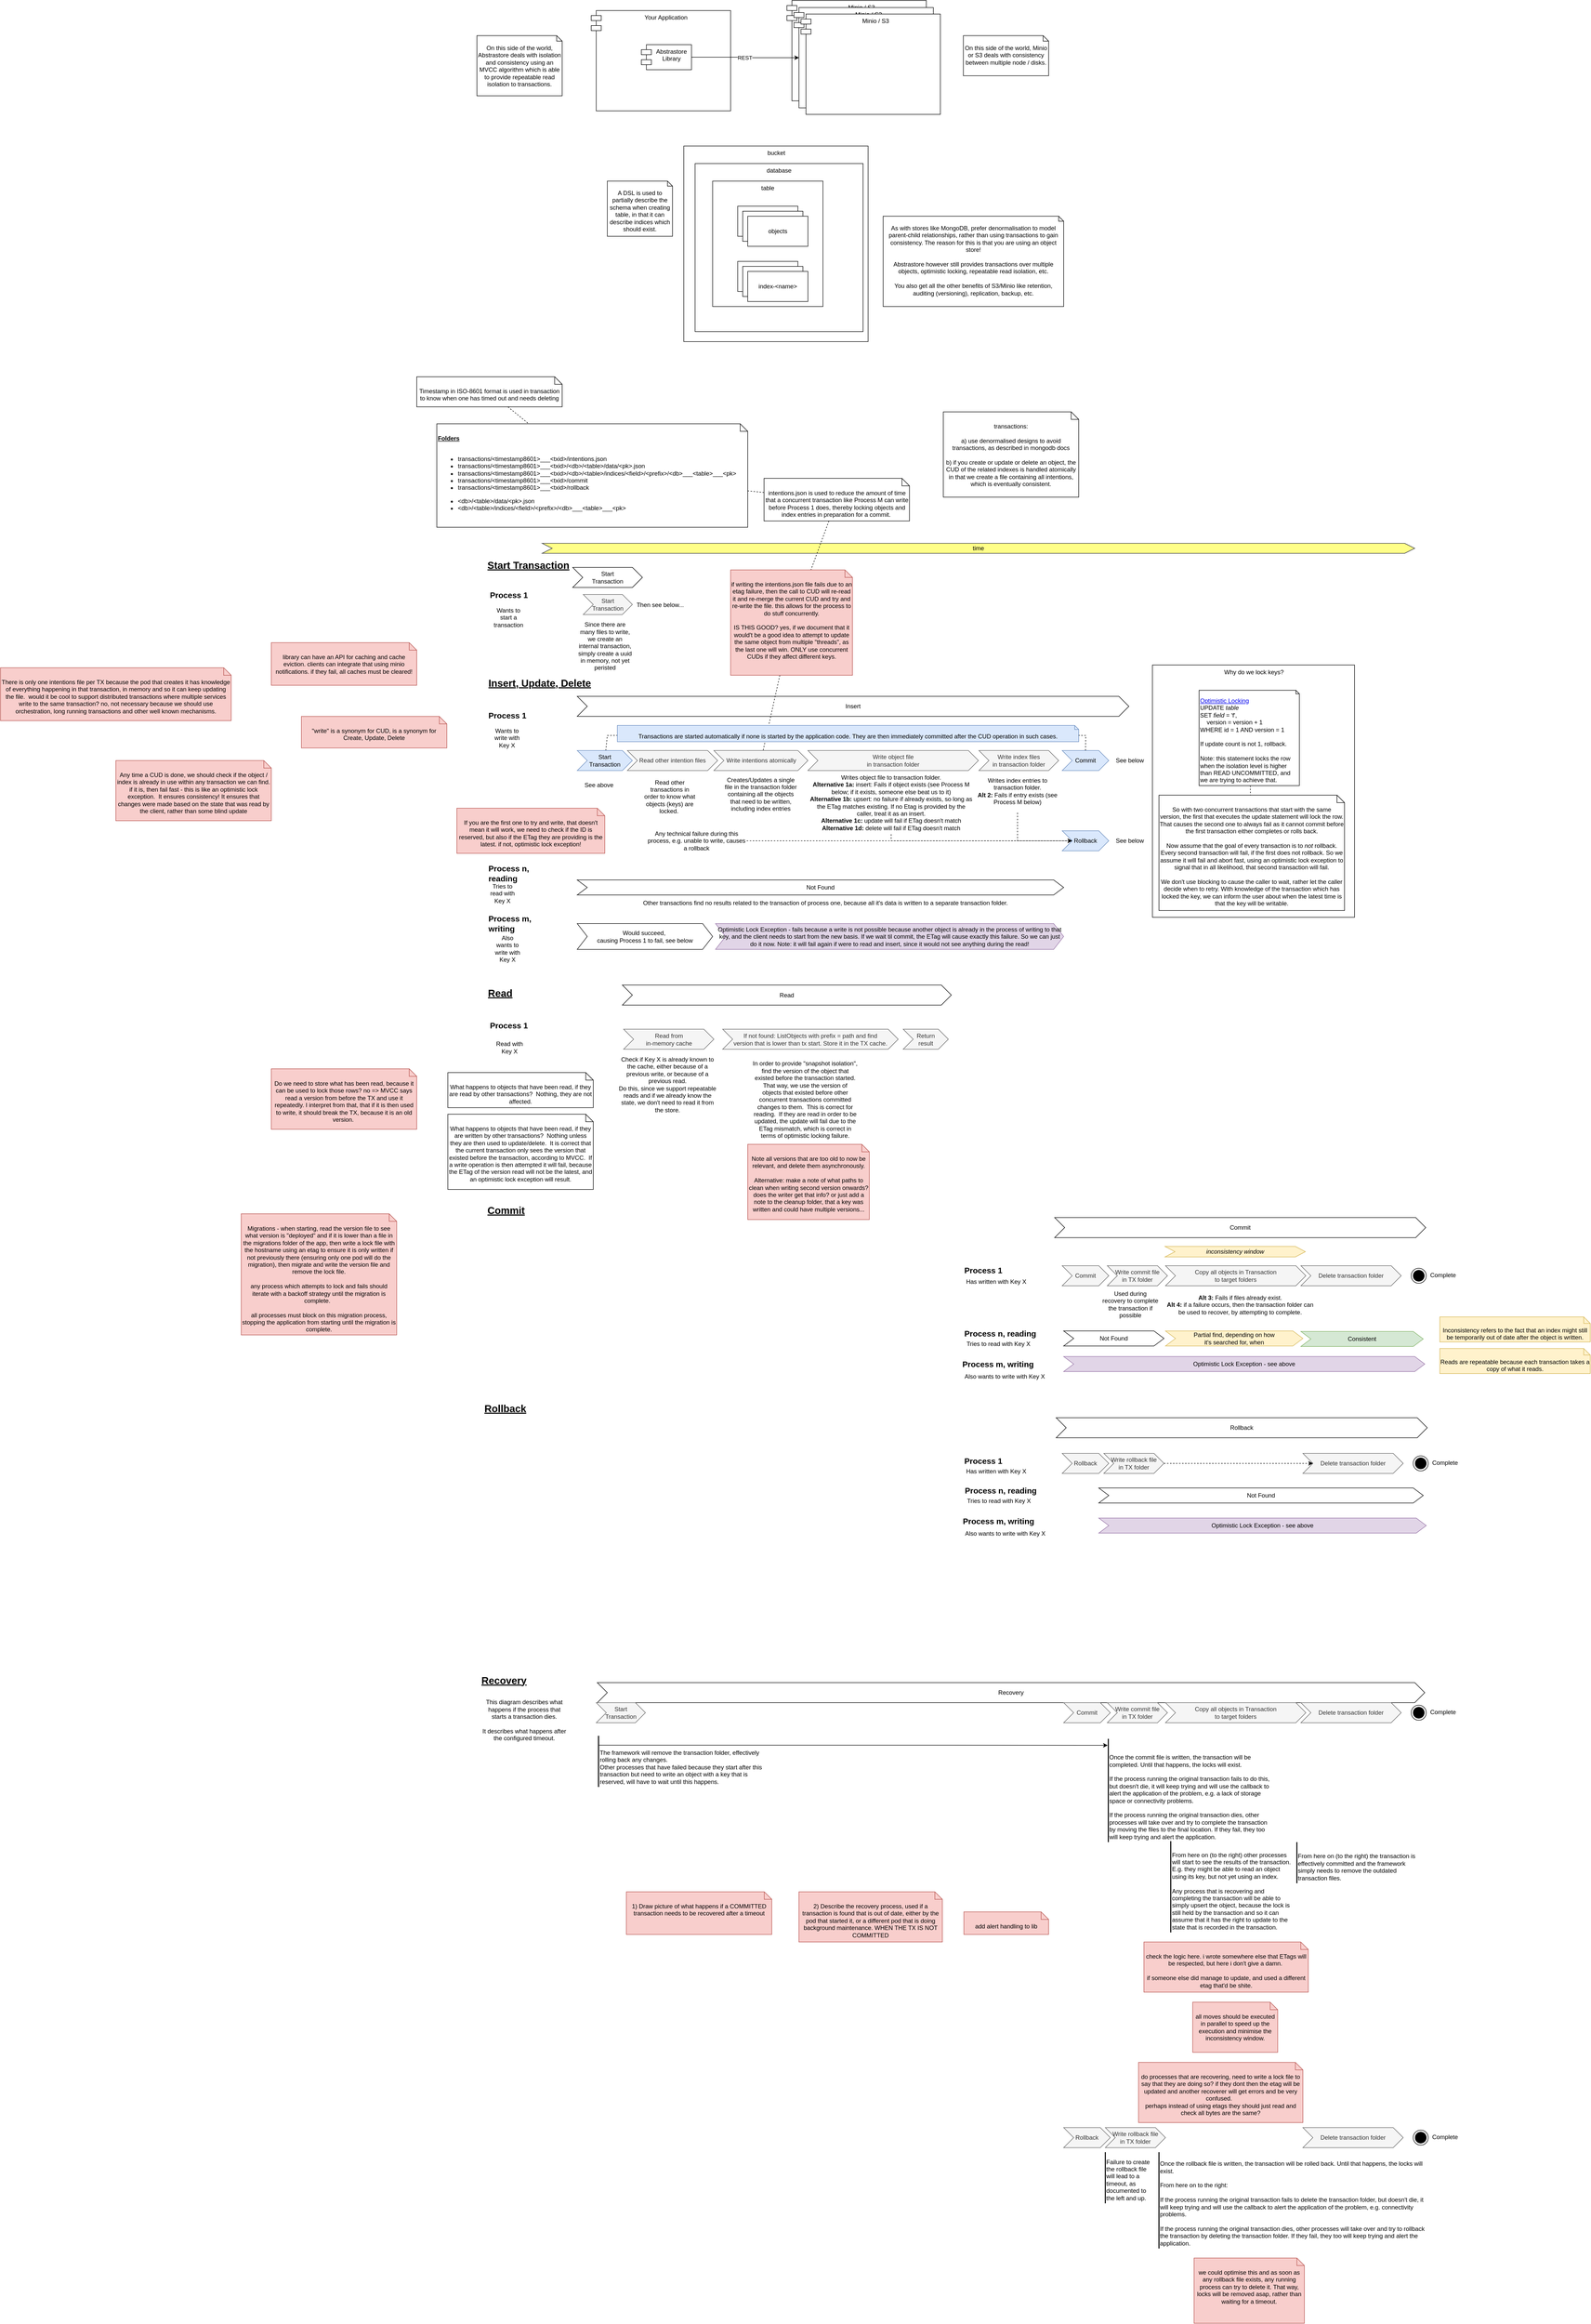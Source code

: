 <mxfile version="26.0.7">
  <diagram name="Page-1" id="Zd5h04fM4v0t592Zn4om">
    <mxGraphModel dx="6380" dy="2913" grid="1" gridSize="10" guides="1" tooltips="1" connect="1" arrows="1" fold="1" page="0" pageScale="1" pageWidth="827" pageHeight="1169" math="0" shadow="0">
      <root>
        <mxCell id="0" />
        <mxCell id="1" parent="0" />
        <mxCell id="8gTCPd0678HFJd0iT-Pa-184" value="Why do we lock keys?" style="verticalLabelPosition=middle;verticalAlign=top;html=1;shape=mxgraph.basic.rect;fillColor2=none;strokeWidth=1;size=20;indent=5;labelPosition=center;align=center;" vertex="1" parent="1">
          <mxGeometry x="937" y="954.5" width="403" height="503" as="geometry" />
        </mxCell>
        <mxCell id="8gTCPd0678HFJd0iT-Pa-1" value="bucket" style="rounded=0;whiteSpace=wrap;html=1;verticalAlign=top;" vertex="1" parent="1">
          <mxGeometry x="2.5" y="-80" width="367.5" height="390" as="geometry" />
        </mxCell>
        <mxCell id="_BPiIGnPzIFbj7_7w4_a-9" value="database" style="rounded=0;whiteSpace=wrap;html=1;verticalAlign=top;" parent="1" vertex="1">
          <mxGeometry x="25" y="-45" width="335" height="335" as="geometry" />
        </mxCell>
        <mxCell id="_BPiIGnPzIFbj7_7w4_a-3" value="table" style="rounded=0;whiteSpace=wrap;html=1;verticalAlign=top;" parent="1" vertex="1">
          <mxGeometry x="60" y="-10" width="220" height="250" as="geometry" />
        </mxCell>
        <mxCell id="_BPiIGnPzIFbj7_7w4_a-1" value="objects" style="rounded=0;whiteSpace=wrap;html=1;" parent="1" vertex="1">
          <mxGeometry x="110" y="40" width="120" height="60" as="geometry" />
        </mxCell>
        <mxCell id="_BPiIGnPzIFbj7_7w4_a-2" value="index-&amp;lt;name&amp;gt;" style="rounded=0;whiteSpace=wrap;html=1;" parent="1" vertex="1">
          <mxGeometry x="110" y="150" width="120" height="60" as="geometry" />
        </mxCell>
        <mxCell id="_BPiIGnPzIFbj7_7w4_a-6" value="index-&amp;lt;name&amp;gt;" style="rounded=0;whiteSpace=wrap;html=1;" parent="1" vertex="1">
          <mxGeometry x="120" y="160" width="120" height="60" as="geometry" />
        </mxCell>
        <mxCell id="_BPiIGnPzIFbj7_7w4_a-7" value="index-&amp;lt;name&amp;gt;" style="rounded=0;whiteSpace=wrap;html=1;" parent="1" vertex="1">
          <mxGeometry x="130" y="170" width="120" height="60" as="geometry" />
        </mxCell>
        <mxCell id="_BPiIGnPzIFbj7_7w4_a-8" value="A DSL is used to partially describe the schema when creating table, in that it can describe indices which should exist." style="shape=note2;boundedLbl=1;whiteSpace=wrap;html=1;size=10;verticalAlign=top;align=center;" parent="1" vertex="1">
          <mxGeometry x="-150" y="-10" width="130" height="110" as="geometry" />
        </mxCell>
        <mxCell id="_BPiIGnPzIFbj7_7w4_a-11" value="library can have an API for caching and cache eviction. clients can integrate that using minio notifications. if they fail, all caches must be cleared!" style="shape=note2;boundedLbl=1;whiteSpace=wrap;html=1;size=15;verticalAlign=top;align=center;fillColor=#f8cecc;strokeColor=#b85450;" parent="1" vertex="1">
          <mxGeometry x="-820" y="910" width="290" height="85" as="geometry" />
        </mxCell>
        <mxCell id="_BPiIGnPzIFbj7_7w4_a-14" value="transactions:&lt;div&gt;&lt;br&gt;&lt;/div&gt;&lt;div&gt;a) use denormalised designs to avoid transactions, as described in mongodb docs&lt;/div&gt;&lt;div&gt;&lt;br&gt;&lt;/div&gt;&lt;div&gt;b) if you create or update or delete an object, the CUD of the related indexes is handled atomically in that we create a file containing all intentions, which is eventually consistent.&lt;/div&gt;" style="shape=note2;boundedLbl=1;whiteSpace=wrap;html=1;size=15;verticalAlign=top;align=center;" parent="1" vertex="1">
          <mxGeometry x="520" y="450" width="270" height="170" as="geometry" />
        </mxCell>
        <mxCell id="8gTCPd0678HFJd0iT-Pa-2" value="objects" style="rounded=0;whiteSpace=wrap;html=1;" vertex="1" parent="1">
          <mxGeometry x="120" y="50" width="120" height="60" as="geometry" />
        </mxCell>
        <mxCell id="8gTCPd0678HFJd0iT-Pa-3" value="objects" style="rounded=0;whiteSpace=wrap;html=1;" vertex="1" parent="1">
          <mxGeometry x="130" y="60" width="120" height="60" as="geometry" />
        </mxCell>
        <mxCell id="8gTCPd0678HFJd0iT-Pa-6" value="time" style="shape=step;perimeter=stepPerimeter;whiteSpace=wrap;html=1;fixedSize=1;fillColor=#ffff88;strokeColor=#36393d;" vertex="1" parent="1">
          <mxGeometry x="-280" y="712" width="1740" height="20" as="geometry" />
        </mxCell>
        <mxCell id="8gTCPd0678HFJd0iT-Pa-78" style="rounded=0;orthogonalLoop=1;jettySize=auto;html=1;dashed=1;endArrow=none;startFill=0;" edge="1" parent="1" source="8gTCPd0678HFJd0iT-Pa-7" target="8gTCPd0678HFJd0iT-Pa-77">
          <mxGeometry relative="1" as="geometry">
            <Array as="points">
              <mxPoint x="-150" y="1095" />
            </Array>
          </mxGeometry>
        </mxCell>
        <mxCell id="8gTCPd0678HFJd0iT-Pa-7" value="Start&lt;div&gt;Transaction&lt;/div&gt;" style="shape=step;perimeter=stepPerimeter;whiteSpace=wrap;html=1;fixedSize=1;fillColor=#dae8fc;strokeColor=#6c8ebf;" vertex="1" parent="1">
          <mxGeometry x="-210" y="1125" width="110" height="40" as="geometry" />
        </mxCell>
        <mxCell id="8gTCPd0678HFJd0iT-Pa-8" value="Process 1" style="text;html=1;align=left;verticalAlign=middle;whiteSpace=wrap;rounded=0;fontStyle=1;fontSize=16;" vertex="1" parent="1">
          <mxGeometry x="-389" y="1040" width="110" height="30" as="geometry" />
        </mxCell>
        <mxCell id="8gTCPd0678HFJd0iT-Pa-9" value="Process n, reading" style="text;html=1;align=left;verticalAlign=middle;whiteSpace=wrap;rounded=0;fontStyle=1;fontSize=16;" vertex="1" parent="1">
          <mxGeometry x="-389" y="1355" width="110" height="30" as="geometry" />
        </mxCell>
        <mxCell id="8gTCPd0678HFJd0iT-Pa-10" value="Insert, Update, Delete" style="text;html=1;align=left;verticalAlign=middle;whiteSpace=wrap;rounded=0;fontStyle=5;fontSize=20;" vertex="1" parent="1">
          <mxGeometry x="-389" y="975" width="219" height="30" as="geometry" />
        </mxCell>
        <mxCell id="8gTCPd0678HFJd0iT-Pa-12" value="Process m, writing" style="text;html=1;align=left;verticalAlign=middle;whiteSpace=wrap;rounded=0;fontStyle=1;fontSize=16;" vertex="1" parent="1">
          <mxGeometry x="-389" y="1455" width="110" height="30" as="geometry" />
        </mxCell>
        <mxCell id="8gTCPd0678HFJd0iT-Pa-13" value="Tries to read with Key X" style="text;html=1;align=center;verticalAlign=middle;whiteSpace=wrap;rounded=0;" vertex="1" parent="1">
          <mxGeometry x="-389" y="1395" width="60" height="30" as="geometry" />
        </mxCell>
        <mxCell id="8gTCPd0678HFJd0iT-Pa-14" value="Wants to write with Key X" style="text;html=1;align=center;verticalAlign=middle;whiteSpace=wrap;rounded=0;" vertex="1" parent="1">
          <mxGeometry x="-380" y="1085" width="60" height="30" as="geometry" />
        </mxCell>
        <mxCell id="8gTCPd0678HFJd0iT-Pa-15" value="Insert" style="shape=step;perimeter=stepPerimeter;whiteSpace=wrap;html=1;fixedSize=1;" vertex="1" parent="1">
          <mxGeometry x="-210" y="1017" width="1100" height="40" as="geometry" />
        </mxCell>
        <mxCell id="8gTCPd0678HFJd0iT-Pa-17" value="Also wants to write with Key X" style="text;html=1;align=center;verticalAlign=middle;whiteSpace=wrap;rounded=0;" vertex="1" parent="1">
          <mxGeometry x="-379" y="1505" width="60" height="30" as="geometry" />
        </mxCell>
        <mxCell id="8gTCPd0678HFJd0iT-Pa-19" value="Write intentions atomically" style="shape=step;perimeter=stepPerimeter;whiteSpace=wrap;html=1;fixedSize=1;fillColor=#f5f5f5;fontColor=#333333;strokeColor=#666666;" vertex="1" parent="1">
          <mxGeometry x="62.5" y="1125" width="187.5" height="40" as="geometry" />
        </mxCell>
        <mxCell id="8gTCPd0678HFJd0iT-Pa-20" value="Creates/Updates a single file in the transaction folder containing all the objects that need to be written, including index entries" style="text;html=1;align=center;verticalAlign=middle;whiteSpace=wrap;rounded=0;" vertex="1" parent="1">
          <mxGeometry x="82.25" y="1169" width="148" height="86" as="geometry" />
        </mxCell>
        <mxCell id="8gTCPd0678HFJd0iT-Pa-21" value="&lt;b&gt;&lt;u&gt;Folders&lt;/u&gt;&lt;/b&gt;&lt;div&gt;&lt;br&gt;&lt;/div&gt;&lt;div&gt;&lt;ul&gt;&lt;li&gt;&lt;span style=&quot;background-color: transparent; color: light-dark(rgb(0, 0, 0), rgb(255, 255, 255));&quot;&gt;transactions/&amp;lt;timestamp8601&amp;gt;___&amp;lt;txid&amp;gt;/intentions.json&lt;/span&gt;&lt;/li&gt;&lt;li&gt;&lt;span style=&quot;background-color: transparent; color: light-dark(rgb(0, 0, 0), rgb(255, 255, 255));&quot;&gt;transactions/&amp;lt;timestamp8601&amp;gt;___&amp;lt;txid&amp;gt;/&amp;lt;db&amp;gt;/&amp;lt;table&amp;gt;/data/&amp;lt;pk&amp;gt;.json&lt;/span&gt;&lt;/li&gt;&lt;li&gt;&lt;span style=&quot;background-color: transparent; color: light-dark(rgb(0, 0, 0), rgb(255, 255, 255));&quot;&gt;transactions/&amp;lt;timestamp8601&amp;gt;___&amp;lt;txid&amp;gt;/&amp;lt;db&amp;gt;/&amp;lt;table&amp;gt;/indices/&amp;lt;field&amp;gt;/&amp;lt;prefix&amp;gt;/&amp;lt;db&amp;gt;___&amp;lt;table&amp;gt;___&amp;lt;pk&amp;gt;&lt;/span&gt;&lt;/li&gt;&lt;li&gt;transactions/&amp;lt;timestamp8601&amp;gt;___&amp;lt;txid&amp;gt;/commit&lt;/li&gt;&lt;li&gt;transactions/&amp;lt;timestamp8601&amp;gt;___&amp;lt;txid&amp;gt;/rollback&lt;/li&gt;&lt;/ul&gt;&lt;ul&gt;&lt;li&gt;&lt;span style=&quot;background-color: transparent; color: light-dark(rgb(0, 0, 0), rgb(255, 255, 255));&quot;&gt;&amp;lt;db&amp;gt;/&amp;lt;table&amp;gt;/data/&amp;lt;pk&amp;gt;.json&lt;/span&gt;&lt;/li&gt;&lt;li&gt;&amp;lt;db&amp;gt;/&amp;lt;table&amp;gt;/indices/&amp;lt;field&amp;gt;/&amp;lt;prefix&amp;gt;/&amp;lt;db&amp;gt;___&amp;lt;table&amp;gt;___&amp;lt;pk&amp;gt;&lt;/li&gt;&lt;/ul&gt;&lt;/div&gt;" style="shape=note2;boundedLbl=1;whiteSpace=wrap;html=1;size=15;verticalAlign=top;align=left;" vertex="1" parent="1">
          <mxGeometry x="-490" y="473.75" width="620" height="206.25" as="geometry" />
        </mxCell>
        <mxCell id="8gTCPd0678HFJd0iT-Pa-23" value="Write object file&lt;div&gt;in transaction folder&lt;/div&gt;" style="shape=step;perimeter=stepPerimeter;whiteSpace=wrap;html=1;fixedSize=1;fillColor=#f5f5f5;fontColor=#333333;strokeColor=#666666;" vertex="1" parent="1">
          <mxGeometry x="250" y="1125" width="340" height="40" as="geometry" />
        </mxCell>
        <mxCell id="8gTCPd0678HFJd0iT-Pa-44" style="edgeStyle=orthogonalEdgeStyle;rounded=0;orthogonalLoop=1;jettySize=auto;html=1;entryX=0;entryY=0.5;entryDx=0;entryDy=0;dashed=1;exitX=0.5;exitY=1;exitDx=0;exitDy=0;" edge="1" parent="1" source="8gTCPd0678HFJd0iT-Pa-25" target="8gTCPd0678HFJd0iT-Pa-53">
          <mxGeometry relative="1" as="geometry">
            <Array as="points">
              <mxPoint x="416" y="1305" />
            </Array>
          </mxGeometry>
        </mxCell>
        <mxCell id="8gTCPd0678HFJd0iT-Pa-25" value="Writes object file to transaction folder.&lt;div&gt;&lt;div&gt;&lt;b&gt;Alternative 1a: &lt;/b&gt;insert:&amp;nbsp;Fails if object exists (see Process M below; if it exists, someone else beat us to it&lt;span style=&quot;background-color: transparent; color: light-dark(rgb(0, 0, 0), rgb(255, 255, 255));&quot;&gt;)&lt;/span&gt;&lt;/div&gt;&lt;/div&gt;&lt;div&gt;&lt;span style=&quot;background-color: transparent; color: light-dark(rgb(0, 0, 0), rgb(255, 255, 255));&quot;&gt;&lt;b&gt;Alternative 1b: &lt;/b&gt;upsert: no failure if already exists, so long as the ETag matches existing. If no Etag is provided by the caller, treat it as an insert.&lt;/span&gt;&lt;/div&gt;&lt;div&gt;&lt;span style=&quot;background-color: transparent; color: light-dark(rgb(0, 0, 0), rgb(255, 255, 255));&quot;&gt;&lt;b&gt;Alternative 1c:&lt;/b&gt;&amp;nbsp;update will fail if ETag doesn&#39;t match&lt;/span&gt;&lt;/div&gt;&lt;div&gt;&lt;span style=&quot;background-color: transparent; color: light-dark(rgb(0, 0, 0), rgb(255, 255, 255));&quot;&gt;&lt;b&gt;Alternative 1d: &lt;/b&gt;delete will fail if ETag doesn&#39;t match&lt;/span&gt;&lt;/div&gt;" style="text;html=1;align=center;verticalAlign=middle;whiteSpace=wrap;rounded=0;" vertex="1" parent="1">
          <mxGeometry x="252" y="1166" width="328" height="126" as="geometry" />
        </mxCell>
        <mxCell id="8gTCPd0678HFJd0iT-Pa-27" value="Write index files&lt;div&gt;in transaction folder&lt;/div&gt;" style="shape=step;perimeter=stepPerimeter;whiteSpace=wrap;html=1;fixedSize=1;fillColor=#f5f5f5;fontColor=#333333;strokeColor=#666666;" vertex="1" parent="1">
          <mxGeometry x="591" y="1125" width="159" height="40" as="geometry" />
        </mxCell>
        <mxCell id="8gTCPd0678HFJd0iT-Pa-29" value="See above" style="text;html=1;align=center;verticalAlign=middle;whiteSpace=wrap;rounded=0;" vertex="1" parent="1">
          <mxGeometry x="-221" y="1179" width="109" height="30" as="geometry" />
        </mxCell>
        <mxCell id="8gTCPd0678HFJd0iT-Pa-41" value="Writes index entries to transaction folder.&lt;div&gt;&lt;b&gt;Alt 2:&amp;nbsp;&lt;/b&gt;Fails if entry exists (see Process M below)&lt;/div&gt;" style="text;html=1;align=center;verticalAlign=middle;whiteSpace=wrap;rounded=0;" vertex="1" parent="1">
          <mxGeometry x="579" y="1163" width="178" height="86" as="geometry" />
        </mxCell>
        <mxCell id="8gTCPd0678HFJd0iT-Pa-45" style="edgeStyle=orthogonalEdgeStyle;rounded=0;orthogonalLoop=1;jettySize=auto;html=1;entryX=0;entryY=0.5;entryDx=0;entryDy=0;dashed=1;exitX=0.5;exitY=1;exitDx=0;exitDy=0;" edge="1" parent="1" source="8gTCPd0678HFJd0iT-Pa-41" target="8gTCPd0678HFJd0iT-Pa-53">
          <mxGeometry relative="1" as="geometry">
            <mxPoint x="510" y="1255" as="sourcePoint" />
            <mxPoint x="1170" y="1175" as="targetPoint" />
            <Array as="points">
              <mxPoint x="668" y="1305" />
            </Array>
          </mxGeometry>
        </mxCell>
        <mxCell id="8gTCPd0678HFJd0iT-Pa-51" style="rounded=0;orthogonalLoop=1;jettySize=auto;html=1;dashed=1;endArrow=none;startFill=0;" edge="1" parent="1" source="8gTCPd0678HFJd0iT-Pa-50" target="8gTCPd0678HFJd0iT-Pa-21">
          <mxGeometry relative="1" as="geometry" />
        </mxCell>
        <mxCell id="8gTCPd0678HFJd0iT-Pa-50" value="Timestamp in ISO-8601 format is used in transaction to know when one has timed out and needs deleting" style="shape=note2;boundedLbl=1;whiteSpace=wrap;html=1;size=15;verticalAlign=top;align=center;" vertex="1" parent="1">
          <mxGeometry x="-530" y="380" width="290" height="60" as="geometry" />
        </mxCell>
        <mxCell id="8gTCPd0678HFJd0iT-Pa-52" value="Commit" style="shape=step;perimeter=stepPerimeter;whiteSpace=wrap;html=1;fixedSize=1;fillColor=#dae8fc;strokeColor=#6c8ebf;" vertex="1" parent="1">
          <mxGeometry x="757" y="1125" width="93" height="40" as="geometry" />
        </mxCell>
        <mxCell id="8gTCPd0678HFJd0iT-Pa-53" value="Rollback" style="shape=step;perimeter=stepPerimeter;whiteSpace=wrap;html=1;fixedSize=1;fillColor=#dae8fc;strokeColor=#6c8ebf;" vertex="1" parent="1">
          <mxGeometry x="757" y="1285" width="93" height="40" as="geometry" />
        </mxCell>
        <mxCell id="8gTCPd0678HFJd0iT-Pa-59" value="Any time a CUD is done, we should check if the object / index is already in use within any transaction we can find. if it is, then fail fast - this is like an optimistic lock exception.&amp;nbsp; It ensures consistency! It ensures that changes were made based on the state that was read by the client, rather than some blind update" style="shape=note2;boundedLbl=1;whiteSpace=wrap;html=1;size=15;verticalAlign=top;align=center;fillColor=#f8cecc;strokeColor=#b85450;" vertex="1" parent="1">
          <mxGeometry x="-1130" y="1145" width="310" height="120" as="geometry" />
        </mxCell>
        <mxCell id="8gTCPd0678HFJd0iT-Pa-60" value="Not Found" style="shape=step;perimeter=stepPerimeter;whiteSpace=wrap;html=1;fixedSize=1;" vertex="1" parent="1">
          <mxGeometry x="-210" y="1383" width="970" height="30" as="geometry" />
        </mxCell>
        <mxCell id="8gTCPd0678HFJd0iT-Pa-65" value="Would succeed,&amp;nbsp;&lt;div&gt;causing Process 1 to fail, see below&lt;/div&gt;" style="shape=step;perimeter=stepPerimeter;whiteSpace=wrap;html=1;fixedSize=1;" vertex="1" parent="1">
          <mxGeometry x="-210" y="1470" width="270" height="51.5" as="geometry" />
        </mxCell>
        <mxCell id="8gTCPd0678HFJd0iT-Pa-66" value="1) Draw picture of what happens if a COMMITTED transaction needs to be recovered after a timeout" style="shape=note2;boundedLbl=1;whiteSpace=wrap;html=1;size=15;verticalAlign=top;align=center;fillColor=#f8cecc;strokeColor=#b85450;" vertex="1" parent="1">
          <mxGeometry x="-112" y="3400" width="290" height="85" as="geometry" />
        </mxCell>
        <mxCell id="8gTCPd0678HFJd0iT-Pa-67" value="Any technical failure during this process, e.g. unable to write, causes a rollback" style="text;html=1;align=center;verticalAlign=middle;whiteSpace=wrap;rounded=0;" vertex="1" parent="1">
          <mxGeometry x="-72" y="1262" width="200" height="86" as="geometry" />
        </mxCell>
        <mxCell id="8gTCPd0678HFJd0iT-Pa-68" style="edgeStyle=orthogonalEdgeStyle;rounded=0;orthogonalLoop=1;jettySize=auto;html=1;entryX=0;entryY=0.5;entryDx=0;entryDy=0;dashed=1;exitX=1;exitY=0.5;exitDx=0;exitDy=0;" edge="1" parent="1" source="8gTCPd0678HFJd0iT-Pa-67" target="8gTCPd0678HFJd0iT-Pa-53">
          <mxGeometry relative="1" as="geometry">
            <mxPoint x="426" y="1265" as="sourcePoint" />
            <mxPoint x="780" y="1315" as="targetPoint" />
          </mxGeometry>
        </mxCell>
        <mxCell id="8gTCPd0678HFJd0iT-Pa-70" style="rounded=0;orthogonalLoop=1;jettySize=auto;html=1;dashed=1;endArrow=none;startFill=0;" edge="1" parent="1" source="8gTCPd0678HFJd0iT-Pa-209" target="8gTCPd0678HFJd0iT-Pa-19">
          <mxGeometry relative="1" as="geometry" />
        </mxCell>
        <mxCell id="8gTCPd0678HFJd0iT-Pa-69" value="&lt;span style=&quot;text-align: left;&quot;&gt;intentions.json is used&amp;nbsp;&lt;/span&gt;to reduce the amount of time that a concurrent transaction like Process M can write before Process 1 does, thereby locking objects and index entries in preparation for a commit.&amp;nbsp;" style="shape=note2;boundedLbl=1;whiteSpace=wrap;html=1;size=15;verticalAlign=top;align=center;" vertex="1" parent="1">
          <mxGeometry x="162.5" y="582.5" width="290" height="85" as="geometry" />
        </mxCell>
        <mxCell id="8gTCPd0678HFJd0iT-Pa-71" style="rounded=0;orthogonalLoop=1;jettySize=auto;html=1;dashed=1;endArrow=none;startFill=0;" edge="1" parent="1" source="8gTCPd0678HFJd0iT-Pa-69" target="8gTCPd0678HFJd0iT-Pa-21">
          <mxGeometry relative="1" as="geometry">
            <mxPoint x="293" y="678" as="sourcePoint" />
            <mxPoint x="168" y="900" as="targetPoint" />
          </mxGeometry>
        </mxCell>
        <mxCell id="8gTCPd0678HFJd0iT-Pa-73" value="Optimistic Lock Exception - fails because a write is not possible because another object is already in the process of writing to that key, and the client needs to start from the new basis. If we wait til commit, the ETag will cause exactly this failure. So we can just do it now.&amp;nbsp;&lt;span style=&quot;background-color: transparent; color: light-dark(rgb(0, 0, 0), rgb(255, 255, 255));&quot;&gt;Note: it will fail again if were to read and insert, since it would not see anything during the read!&lt;/span&gt;" style="shape=step;perimeter=stepPerimeter;whiteSpace=wrap;html=1;fixedSize=1;fillColor=#e1d5e7;strokeColor=#9673a6;" vertex="1" parent="1">
          <mxGeometry x="65.75" y="1470" width="694.25" height="51.5" as="geometry" />
        </mxCell>
        <mxCell id="8gTCPd0678HFJd0iT-Pa-74" value="There is only one intentions file per TX because the pod that creates it has knowledge of everything happening in that transaction, in memory and so it can keep updating the file.&amp;nbsp; would it be cool to support distributed transactions where multiple services write to the same transaction? no, not necessary because we should use orchestration, long running transactions and other well known mechanisms." style="shape=note2;boundedLbl=1;whiteSpace=wrap;html=1;size=15;verticalAlign=top;align=center;fillColor=#f8cecc;strokeColor=#b85450;" vertex="1" parent="1">
          <mxGeometry x="-1360" y="960" width="460" height="105.5" as="geometry" />
        </mxCell>
        <mxCell id="8gTCPd0678HFJd0iT-Pa-75" value="Read other intention files" style="shape=step;perimeter=stepPerimeter;whiteSpace=wrap;html=1;fixedSize=1;fillColor=#f5f5f5;fontColor=#333333;strokeColor=#666666;" vertex="1" parent="1">
          <mxGeometry x="-110" y="1125" width="180" height="40" as="geometry" />
        </mxCell>
        <mxCell id="8gTCPd0678HFJd0iT-Pa-76" value="Read other transactions in order to know what objects (keys) are locked.&amp;nbsp;" style="text;html=1;align=center;verticalAlign=middle;whiteSpace=wrap;rounded=0;" vertex="1" parent="1">
          <mxGeometry x="-80" y="1202" width="109" height="30" as="geometry" />
        </mxCell>
        <mxCell id="8gTCPd0678HFJd0iT-Pa-77" value="Transactions are started automatically if none is started by the application code. They are then immediately committed after the CUD operation in such cases." style="shape=note2;boundedLbl=1;whiteSpace=wrap;html=1;size=8;verticalAlign=top;align=center;fillColor=#dae8fc;strokeColor=#6c8ebf;" vertex="1" parent="1">
          <mxGeometry x="-130" y="1075" width="920" height="32.5" as="geometry" />
        </mxCell>
        <mxCell id="8gTCPd0678HFJd0iT-Pa-79" style="rounded=0;orthogonalLoop=1;jettySize=auto;html=1;dashed=1;endArrow=none;startFill=0;exitX=0.5;exitY=0;exitDx=0;exitDy=0;" edge="1" parent="1" source="8gTCPd0678HFJd0iT-Pa-52" target="8gTCPd0678HFJd0iT-Pa-77">
          <mxGeometry relative="1" as="geometry">
            <mxPoint x="-143" y="1135" as="sourcePoint" />
            <mxPoint x="-120" y="1105" as="targetPoint" />
            <Array as="points">
              <mxPoint x="804" y="1095" />
            </Array>
          </mxGeometry>
        </mxCell>
        <mxCell id="8gTCPd0678HFJd0iT-Pa-80" value="inconsistency window" style="shape=step;perimeter=stepPerimeter;whiteSpace=wrap;html=1;fixedSize=1;fillColor=#fff2cc;strokeColor=#d6b656;fontStyle=2" vertex="1" parent="1">
          <mxGeometry x="962" y="2113.5" width="280" height="21" as="geometry" />
        </mxCell>
        <mxCell id="8gTCPd0678HFJd0iT-Pa-81" value="Copy all objects in Transaction&lt;div&gt;to target folders&lt;/div&gt;" style="shape=step;perimeter=stepPerimeter;whiteSpace=wrap;html=1;fixedSize=1;fillColor=#f5f5f5;fontColor=#333333;strokeColor=#666666;" vertex="1" parent="1">
          <mxGeometry x="963" y="2152" width="280" height="40" as="geometry" />
        </mxCell>
        <mxCell id="8gTCPd0678HFJd0iT-Pa-82" value="Delete transaction folder" style="shape=step;perimeter=stepPerimeter;whiteSpace=wrap;html=1;fixedSize=1;fillColor=#f5f5f5;fontColor=#333333;strokeColor=#666666;" vertex="1" parent="1">
          <mxGeometry x="1233" y="2152" width="200" height="40" as="geometry" />
        </mxCell>
        <mxCell id="8gTCPd0678HFJd0iT-Pa-83" value="" style="ellipse;html=1;shape=endState;fillColor=strokeColor;" vertex="1" parent="1">
          <mxGeometry x="1453" y="2157" width="30" height="30" as="geometry" />
        </mxCell>
        <mxCell id="8gTCPd0678HFJd0iT-Pa-84" value="&lt;div&gt;&lt;b&gt;Alt 3:&amp;nbsp;&lt;/b&gt;Fails if files already exist.&lt;/div&gt;&lt;div&gt;&lt;b&gt;Alt 4:&lt;/b&gt;&amp;nbsp;if a failure occurs, then the transaction folder can be used to recover, by attempting to complete.&lt;/div&gt;" style="text;html=1;align=center;verticalAlign=middle;whiteSpace=wrap;rounded=0;" vertex="1" parent="1">
          <mxGeometry x="962" y="2187" width="300" height="86" as="geometry" />
        </mxCell>
        <mxCell id="8gTCPd0678HFJd0iT-Pa-85" value="Commit" style="shape=step;perimeter=stepPerimeter;whiteSpace=wrap;html=1;fixedSize=1;fillColor=#f5f5f5;strokeColor=#666666;fontColor=#333333;" vertex="1" parent="1">
          <mxGeometry x="757" y="2152" width="93" height="40" as="geometry" />
        </mxCell>
        <mxCell id="8gTCPd0678HFJd0iT-Pa-163" style="edgeStyle=orthogonalEdgeStyle;rounded=0;orthogonalLoop=1;jettySize=auto;html=1;entryX=0;entryY=0.5;entryDx=0;entryDy=0;dashed=1;exitX=1;exitY=0.5;exitDx=0;exitDy=0;" edge="1" parent="1" source="8gTCPd0678HFJd0iT-Pa-206" target="8gTCPd0678HFJd0iT-Pa-159">
          <mxGeometry relative="1" as="geometry">
            <mxPoint x="1060" y="2530" as="sourcePoint" />
          </mxGeometry>
        </mxCell>
        <mxCell id="8gTCPd0678HFJd0iT-Pa-87" value="Rollback" style="shape=step;perimeter=stepPerimeter;whiteSpace=wrap;html=1;fixedSize=1;fillColor=#f5f5f5;fontColor=#333333;strokeColor=#666666;" vertex="1" parent="1">
          <mxGeometry x="757" y="2526" width="93" height="40" as="geometry" />
        </mxCell>
        <mxCell id="8gTCPd0678HFJd0iT-Pa-88" value="Write commit file&lt;div&gt;in TX folder&lt;/div&gt;" style="shape=step;perimeter=stepPerimeter;whiteSpace=wrap;html=1;fixedSize=1;fillColor=#f5f5f5;fontColor=#333333;strokeColor=#666666;" vertex="1" parent="1">
          <mxGeometry x="847" y="2152" width="120" height="40" as="geometry" />
        </mxCell>
        <mxCell id="8gTCPd0678HFJd0iT-Pa-89" value="Used during recovery to&amp;nbsp;&lt;span style=&quot;background-color: transparent; color: light-dark(rgb(0, 0, 0), rgb(255, 255, 255));&quot;&gt;complete the transaction&amp;nbsp;&lt;/span&gt;&lt;span style=&quot;background-color: transparent; color: light-dark(rgb(0, 0, 0), rgb(255, 255, 255));&quot;&gt;if possible&lt;/span&gt;" style="text;html=1;align=center;verticalAlign=middle;whiteSpace=wrap;rounded=0;" vertex="1" parent="1">
          <mxGeometry x="836" y="2186" width="114" height="86" as="geometry" />
        </mxCell>
        <mxCell id="8gTCPd0678HFJd0iT-Pa-90" value="Partial find, depending on how&lt;div&gt;it&#39;s searched for, when&lt;/div&gt;" style="shape=step;perimeter=stepPerimeter;whiteSpace=wrap;html=1;fixedSize=1;fillColor=#fff2cc;strokeColor=#d6b656;" vertex="1" parent="1">
          <mxGeometry x="963" y="2282" width="274" height="30" as="geometry" />
        </mxCell>
        <mxCell id="8gTCPd0678HFJd0iT-Pa-91" value="Consistent" style="shape=step;perimeter=stepPerimeter;whiteSpace=wrap;html=1;fixedSize=1;fillColor=#d5e8d4;strokeColor=#82b366;" vertex="1" parent="1">
          <mxGeometry x="1233" y="2283" width="244" height="30" as="geometry" />
        </mxCell>
        <mxCell id="8gTCPd0678HFJd0iT-Pa-92" value="Not Found" style="shape=step;perimeter=stepPerimeter;whiteSpace=wrap;html=1;fixedSize=1;" vertex="1" parent="1">
          <mxGeometry x="830" y="2595" width="647" height="30" as="geometry" />
        </mxCell>
        <mxCell id="8gTCPd0678HFJd0iT-Pa-94" value="See below" style="text;html=1;align=center;verticalAlign=middle;whiteSpace=wrap;rounded=0;" vertex="1" parent="1">
          <mxGeometry x="847" y="1130" width="90" height="30" as="geometry" />
        </mxCell>
        <mxCell id="8gTCPd0678HFJd0iT-Pa-95" value="See below" style="text;html=1;align=center;verticalAlign=middle;whiteSpace=wrap;rounded=0;" vertex="1" parent="1">
          <mxGeometry x="847" y="1290" width="90" height="30" as="geometry" />
        </mxCell>
        <mxCell id="8gTCPd0678HFJd0iT-Pa-96" value="Process n, reading" style="text;html=1;align=left;verticalAlign=middle;whiteSpace=wrap;rounded=0;fontStyle=1;fontSize=16;" vertex="1" parent="1">
          <mxGeometry x="560" y="2272" width="160" height="30" as="geometry" />
        </mxCell>
        <mxCell id="8gTCPd0678HFJd0iT-Pa-97" value="Process m, writing" style="text;html=1;align=left;verticalAlign=middle;whiteSpace=wrap;rounded=0;fontStyle=1;fontSize=16;" vertex="1" parent="1">
          <mxGeometry x="556" y="2333" width="164" height="30" as="geometry" />
        </mxCell>
        <mxCell id="8gTCPd0678HFJd0iT-Pa-98" value="Tries to read with Key X" style="text;html=1;align=center;verticalAlign=middle;whiteSpace=wrap;rounded=0;" vertex="1" parent="1">
          <mxGeometry x="560" y="2293" width="140" height="30" as="geometry" />
        </mxCell>
        <mxCell id="8gTCPd0678HFJd0iT-Pa-99" value="Also wants to write with Key X" style="text;html=1;align=center;verticalAlign=middle;whiteSpace=wrap;rounded=0;" vertex="1" parent="1">
          <mxGeometry x="558" y="2358" width="169" height="30" as="geometry" />
        </mxCell>
        <mxCell id="8gTCPd0678HFJd0iT-Pa-100" value="Process 1" style="text;html=1;align=left;verticalAlign=middle;whiteSpace=wrap;rounded=0;fontStyle=1;fontSize=16;" vertex="1" parent="1">
          <mxGeometry x="560" y="2146" width="110" height="30" as="geometry" />
        </mxCell>
        <mxCell id="8gTCPd0678HFJd0iT-Pa-101" value="Commit" style="text;html=1;align=left;verticalAlign=middle;whiteSpace=wrap;rounded=0;fontStyle=5;fontSize=20;" vertex="1" parent="1">
          <mxGeometry x="-391" y="2026" width="219" height="30" as="geometry" />
        </mxCell>
        <mxCell id="8gTCPd0678HFJd0iT-Pa-102" value="Has written with Key X" style="text;html=1;align=center;verticalAlign=middle;whiteSpace=wrap;rounded=0;" vertex="1" parent="1">
          <mxGeometry x="560" y="2169" width="131" height="30" as="geometry" />
        </mxCell>
        <mxCell id="8gTCPd0678HFJd0iT-Pa-106" value="Start&lt;div&gt;Transaction&lt;/div&gt;" style="shape=step;perimeter=stepPerimeter;whiteSpace=wrap;html=1;fixedSize=1;fillColor=#f5f5f5;strokeColor=#666666;fontColor=#333333;" vertex="1" parent="1">
          <mxGeometry x="-198" y="814" width="98" height="40" as="geometry" />
        </mxCell>
        <mxCell id="8gTCPd0678HFJd0iT-Pa-107" value="Since there are many files to write, we create an internal transaction, simply create a uuid in memory, not yet peristed" style="text;html=1;align=center;verticalAlign=middle;whiteSpace=wrap;rounded=0;" vertex="1" parent="1">
          <mxGeometry x="-209" y="902" width="109" height="30" as="geometry" />
        </mxCell>
        <mxCell id="8gTCPd0678HFJd0iT-Pa-108" value="Start Transaction" style="text;html=1;align=left;verticalAlign=middle;whiteSpace=wrap;rounded=0;fontStyle=5;fontSize=20;" vertex="1" parent="1">
          <mxGeometry x="-391" y="740" width="219" height="30" as="geometry" />
        </mxCell>
        <mxCell id="8gTCPd0678HFJd0iT-Pa-109" value="Process 1" style="text;html=1;align=left;verticalAlign=middle;whiteSpace=wrap;rounded=0;fontStyle=1;fontSize=16;" vertex="1" parent="1">
          <mxGeometry x="-386" y="800" width="110" height="30" as="geometry" />
        </mxCell>
        <mxCell id="8gTCPd0678HFJd0iT-Pa-110" value="Wants to start a transaction" style="text;html=1;align=center;verticalAlign=middle;whiteSpace=wrap;rounded=0;" vertex="1" parent="1">
          <mxGeometry x="-377" y="845" width="60" height="30" as="geometry" />
        </mxCell>
        <mxCell id="8gTCPd0678HFJd0iT-Pa-111" value="Then see below..." style="text;html=1;align=center;verticalAlign=middle;whiteSpace=wrap;rounded=0;" vertex="1" parent="1">
          <mxGeometry x="-99.5" y="820" width="109" height="30" as="geometry" />
        </mxCell>
        <mxCell id="8gTCPd0678HFJd0iT-Pa-112" value="Commit" style="shape=step;perimeter=stepPerimeter;whiteSpace=wrap;html=1;fixedSize=1;" vertex="1" parent="1">
          <mxGeometry x="742" y="2056" width="740" height="40" as="geometry" />
        </mxCell>
        <mxCell id="8gTCPd0678HFJd0iT-Pa-113" value="Start&lt;div&gt;Transaction&lt;/div&gt;" style="shape=step;perimeter=stepPerimeter;whiteSpace=wrap;html=1;fixedSize=1;" vertex="1" parent="1">
          <mxGeometry x="-219" y="760" width="139" height="40" as="geometry" />
        </mxCell>
        <mxCell id="8gTCPd0678HFJd0iT-Pa-114" value="Recovery" style="shape=step;perimeter=stepPerimeter;whiteSpace=wrap;html=1;fixedSize=1;" vertex="1" parent="1">
          <mxGeometry x="-170" y="2983" width="1650" height="40" as="geometry" />
        </mxCell>
        <mxCell id="8gTCPd0678HFJd0iT-Pa-115" value="2) Describe the recovery process, used if a transaction is found that is out of date, either by the pod that started it, or a different pod that is doing background maintenance. WHEN THE TX IS NOT COMMITTED" style="shape=note2;boundedLbl=1;whiteSpace=wrap;html=1;size=15;verticalAlign=top;align=center;fillColor=#f8cecc;strokeColor=#b85450;" vertex="1" parent="1">
          <mxGeometry x="232.13" y="3400" width="286" height="100" as="geometry" />
        </mxCell>
        <mxCell id="8gTCPd0678HFJd0iT-Pa-116" value="Read" style="shape=step;perimeter=stepPerimeter;whiteSpace=wrap;html=1;fixedSize=1;" vertex="1" parent="1">
          <mxGeometry x="-120" y="1592.5" width="656" height="40" as="geometry" />
        </mxCell>
        <mxCell id="8gTCPd0678HFJd0iT-Pa-117" value="Read" style="text;html=1;align=left;verticalAlign=middle;whiteSpace=wrap;rounded=0;fontStyle=5;fontSize=20;" vertex="1" parent="1">
          <mxGeometry x="-390" y="1592.5" width="219" height="30" as="geometry" />
        </mxCell>
        <mxCell id="8gTCPd0678HFJd0iT-Pa-118" value="Read from&lt;div&gt;in-memory cache&lt;/div&gt;" style="shape=step;perimeter=stepPerimeter;whiteSpace=wrap;html=1;fixedSize=1;fillColor=#f5f5f5;fontColor=#333333;strokeColor=#666666;" vertex="1" parent="1">
          <mxGeometry x="-117.5" y="1680.5" width="180" height="40" as="geometry" />
        </mxCell>
        <mxCell id="8gTCPd0678HFJd0iT-Pa-119" value="Check if Key X is already known to the cache, either because of a previous write, or because of a previous read.&lt;div&gt;Do this, since we support repeatable reads and if we already know the state, we don&#39;t need to read it from the store.&lt;/div&gt;" style="text;html=1;align=center;verticalAlign=middle;whiteSpace=wrap;rounded=0;" vertex="1" parent="1">
          <mxGeometry x="-131.5" y="1731.5" width="201.5" height="118.5" as="geometry" />
        </mxCell>
        <mxCell id="8gTCPd0678HFJd0iT-Pa-124" value="Process 1" style="text;html=1;align=left;verticalAlign=middle;whiteSpace=wrap;rounded=0;fontStyle=1;fontSize=16;" vertex="1" parent="1">
          <mxGeometry x="-386" y="1657.5" width="110" height="30" as="geometry" />
        </mxCell>
        <mxCell id="8gTCPd0678HFJd0iT-Pa-126" value="Other transactions find no results related to the transaction of process one, because all it&#39;s data is written to a separate transaction folder." style="text;html=1;align=center;verticalAlign=middle;whiteSpace=wrap;rounded=0;" vertex="1" parent="1">
          <mxGeometry x="-100" y="1413" width="770" height="31" as="geometry" />
        </mxCell>
        <mxCell id="8gTCPd0678HFJd0iT-Pa-127" value="Do we need to store what has been read, because it can be used to lock those rows? no =&amp;gt; MVCC says read a version from before the TX and use it repeatedly. I interpret from that, that if it is then used to write, it should break the TX, because it is an old version.&amp;nbsp;" style="shape=note2;boundedLbl=1;whiteSpace=wrap;html=1;size=15;verticalAlign=top;align=center;fillColor=#f8cecc;strokeColor=#b85450;" vertex="1" parent="1">
          <mxGeometry x="-820" y="1759.5" width="290" height="120.5" as="geometry" />
        </mxCell>
        <mxCell id="8gTCPd0678HFJd0iT-Pa-128" value="Read with Key X" style="text;html=1;align=center;verticalAlign=middle;whiteSpace=wrap;rounded=0;" vertex="1" parent="1">
          <mxGeometry x="-375" y="1701.5" width="60" height="30" as="geometry" />
        </mxCell>
        <mxCell id="8gTCPd0678HFJd0iT-Pa-129" value="Your Application" style="shape=module;align=left;spacingLeft=20;align=center;verticalAlign=top;whiteSpace=wrap;html=1;" vertex="1" parent="1">
          <mxGeometry x="-182.12" y="-350" width="278" height="200" as="geometry" />
        </mxCell>
        <mxCell id="8gTCPd0678HFJd0iT-Pa-130" value="Abstrastore&lt;div&gt;Library&lt;/div&gt;" style="shape=module;align=left;spacingLeft=20;align=center;verticalAlign=top;whiteSpace=wrap;html=1;" vertex="1" parent="1">
          <mxGeometry x="-82.12" y="-282" width="100" height="50" as="geometry" />
        </mxCell>
        <mxCell id="8gTCPd0678HFJd0iT-Pa-132" value="Minio / S3" style="shape=module;align=left;spacingLeft=20;align=center;verticalAlign=top;whiteSpace=wrap;html=1;" vertex="1" parent="1">
          <mxGeometry x="208.13" y="-370" width="278" height="200" as="geometry" />
        </mxCell>
        <mxCell id="8gTCPd0678HFJd0iT-Pa-135" value="Minio / S3" style="shape=module;align=left;spacingLeft=20;align=center;verticalAlign=top;whiteSpace=wrap;html=1;" vertex="1" parent="1">
          <mxGeometry x="222.13" y="-356" width="278" height="200" as="geometry" />
        </mxCell>
        <mxCell id="8gTCPd0678HFJd0iT-Pa-136" value="Minio / S3" style="shape=module;align=left;spacingLeft=20;align=center;verticalAlign=top;whiteSpace=wrap;html=1;" vertex="1" parent="1">
          <mxGeometry x="236.13" y="-343" width="278" height="200" as="geometry" />
        </mxCell>
        <mxCell id="8gTCPd0678HFJd0iT-Pa-137" value="REST" style="edgeStyle=orthogonalEdgeStyle;rounded=0;orthogonalLoop=1;jettySize=auto;html=1;entryX=0;entryY=0.5;entryDx=10;entryDy=0;entryPerimeter=0;" edge="1" parent="1" source="8gTCPd0678HFJd0iT-Pa-130" target="8gTCPd0678HFJd0iT-Pa-135">
          <mxGeometry relative="1" as="geometry" />
        </mxCell>
        <mxCell id="8gTCPd0678HFJd0iT-Pa-138" value="On this side of the world, Minio or S3 deals with consistency between multiple node / disks." style="shape=note2;boundedLbl=1;whiteSpace=wrap;html=1;size=11;verticalAlign=top;align=center;" vertex="1" parent="1">
          <mxGeometry x="560" y="-300" width="170" height="80" as="geometry" />
        </mxCell>
        <mxCell id="8gTCPd0678HFJd0iT-Pa-139" value="On this side of the world, Abstrastore deals with isolation and consistency using an MVCC algorithm which is able to provide repeatable read isolation to transactions." style="shape=note2;boundedLbl=1;whiteSpace=wrap;html=1;size=11;verticalAlign=top;align=center;" vertex="1" parent="1">
          <mxGeometry x="-410" y="-300" width="170" height="120" as="geometry" />
        </mxCell>
        <mxCell id="8gTCPd0678HFJd0iT-Pa-140" value="As with stores like MongoDB, prefer denormalisation to model parent-child relationships, rather than using transactions to gain consistency. The reason for this is that you are using an object store!&lt;div&gt;&lt;br&gt;&lt;/div&gt;&lt;div&gt;Abstrastore however still provides transactions over multiple objects, optimistic locking, repeatable read isolation, etc.&lt;/div&gt;&lt;div&gt;&lt;br&gt;&lt;/div&gt;&lt;div&gt;You also get all the other benefits of S3/Minio like retention, auditing (versioning), replication, backup, etc.&lt;/div&gt;" style="shape=note2;boundedLbl=1;whiteSpace=wrap;html=1;size=10;verticalAlign=top;align=center;" vertex="1" parent="1">
          <mxGeometry x="400" y="60" width="360" height="180" as="geometry" />
        </mxCell>
        <mxCell id="8gTCPd0678HFJd0iT-Pa-141" value="Reads are repeatable because each transaction takes a copy of what it reads." style="shape=note2;boundedLbl=1;whiteSpace=wrap;html=1;size=13;verticalAlign=top;align=center;fillColor=#fff2cc;strokeColor=#d6b656;" vertex="1" parent="1">
          <mxGeometry x="1510" y="2317" width="300" height="50" as="geometry" />
        </mxCell>
        <mxCell id="8gTCPd0678HFJd0iT-Pa-142" value="Not Found" style="shape=step;perimeter=stepPerimeter;whiteSpace=wrap;html=1;fixedSize=1;" vertex="1" parent="1">
          <mxGeometry x="760" y="2282" width="200" height="30" as="geometry" />
        </mxCell>
        <mxCell id="8gTCPd0678HFJd0iT-Pa-145" value="Optimistic Lock Exception - see above" style="shape=step;perimeter=stepPerimeter;whiteSpace=wrap;html=1;fixedSize=1;fillColor=#e1d5e7;strokeColor=#9673a6;" vertex="1" parent="1">
          <mxGeometry x="760" y="2333" width="720" height="30" as="geometry" />
        </mxCell>
        <mxCell id="8gTCPd0678HFJd0iT-Pa-146" value="Process 1" style="text;html=1;align=left;verticalAlign=middle;whiteSpace=wrap;rounded=0;fontStyle=1;fontSize=16;" vertex="1" parent="1">
          <mxGeometry x="560" y="2526" width="110" height="30" as="geometry" />
        </mxCell>
        <mxCell id="8gTCPd0678HFJd0iT-Pa-147" value="Has written with Key X" style="text;html=1;align=center;verticalAlign=middle;whiteSpace=wrap;rounded=0;" vertex="1" parent="1">
          <mxGeometry x="560" y="2547" width="131" height="30" as="geometry" />
        </mxCell>
        <mxCell id="8gTCPd0678HFJd0iT-Pa-148" value="Process n, reading" style="text;html=1;align=left;verticalAlign=middle;whiteSpace=wrap;rounded=0;fontStyle=1;fontSize=16;" vertex="1" parent="1">
          <mxGeometry x="561" y="2585" width="160" height="30" as="geometry" />
        </mxCell>
        <mxCell id="8gTCPd0678HFJd0iT-Pa-149" value="Process m, writing" style="text;html=1;align=left;verticalAlign=middle;whiteSpace=wrap;rounded=0;fontStyle=1;fontSize=16;" vertex="1" parent="1">
          <mxGeometry x="557" y="2646" width="164" height="30" as="geometry" />
        </mxCell>
        <mxCell id="8gTCPd0678HFJd0iT-Pa-150" value="Tries to read with Key X" style="text;html=1;align=center;verticalAlign=middle;whiteSpace=wrap;rounded=0;" vertex="1" parent="1">
          <mxGeometry x="561" y="2606" width="140" height="30" as="geometry" />
        </mxCell>
        <mxCell id="8gTCPd0678HFJd0iT-Pa-151" value="Also wants to write with Key X" style="text;html=1;align=center;verticalAlign=middle;whiteSpace=wrap;rounded=0;" vertex="1" parent="1">
          <mxGeometry x="559" y="2671" width="169" height="30" as="geometry" />
        </mxCell>
        <mxCell id="8gTCPd0678HFJd0iT-Pa-152" value="Optimistic Lock Exception - see above" style="shape=step;perimeter=stepPerimeter;whiteSpace=wrap;html=1;fixedSize=1;fillColor=#e1d5e7;strokeColor=#9673a6;" vertex="1" parent="1">
          <mxGeometry x="830" y="2655" width="653" height="30" as="geometry" />
        </mxCell>
        <mxCell id="8gTCPd0678HFJd0iT-Pa-154" value="Inconsistency refers to the fact that an index might still be temporarily out of date after the object is written." style="shape=note2;boundedLbl=1;whiteSpace=wrap;html=1;size=13;verticalAlign=top;align=center;fillColor=#fff2cc;strokeColor=#d6b656;" vertex="1" parent="1">
          <mxGeometry x="1510" y="2254" width="300" height="50" as="geometry" />
        </mxCell>
        <mxCell id="8gTCPd0678HFJd0iT-Pa-155" value="Complete" style="text;html=1;align=center;verticalAlign=middle;whiteSpace=wrap;rounded=0;" vertex="1" parent="1">
          <mxGeometry x="1483" y="2156.5" width="67" height="29.5" as="geometry" />
        </mxCell>
        <mxCell id="8gTCPd0678HFJd0iT-Pa-156" value="Rollback" style="shape=step;perimeter=stepPerimeter;whiteSpace=wrap;html=1;fixedSize=1;" vertex="1" parent="1">
          <mxGeometry x="745" y="2455" width="740" height="40" as="geometry" />
        </mxCell>
        <mxCell id="8gTCPd0678HFJd0iT-Pa-157" value="Rollback" style="text;html=1;align=left;verticalAlign=middle;whiteSpace=wrap;rounded=0;fontStyle=5;fontSize=20;" vertex="1" parent="1">
          <mxGeometry x="-397" y="2421" width="219" height="30" as="geometry" />
        </mxCell>
        <mxCell id="8gTCPd0678HFJd0iT-Pa-159" value="Delete transaction folder" style="shape=step;perimeter=stepPerimeter;whiteSpace=wrap;html=1;fixedSize=1;fillColor=#f5f5f5;fontColor=#333333;strokeColor=#666666;" vertex="1" parent="1">
          <mxGeometry x="1237" y="2526" width="200" height="40" as="geometry" />
        </mxCell>
        <mxCell id="8gTCPd0678HFJd0iT-Pa-160" value="" style="ellipse;html=1;shape=endState;fillColor=strokeColor;" vertex="1" parent="1">
          <mxGeometry x="1457" y="2531" width="30" height="30" as="geometry" />
        </mxCell>
        <mxCell id="8gTCPd0678HFJd0iT-Pa-161" value="Complete" style="text;html=1;align=center;verticalAlign=middle;whiteSpace=wrap;rounded=0;" vertex="1" parent="1">
          <mxGeometry x="1487" y="2530.5" width="67" height="29.5" as="geometry" />
        </mxCell>
        <mxCell id="8gTCPd0678HFJd0iT-Pa-164" value="&quot;write&quot; is a synonym for CUD, is a synonym for Create, Update, Delete" style="shape=note2;boundedLbl=1;whiteSpace=wrap;html=1;size=15;verticalAlign=top;align=center;fillColor=#f8cecc;strokeColor=#b85450;" vertex="1" parent="1">
          <mxGeometry x="-760" y="1057" width="290" height="63" as="geometry" />
        </mxCell>
        <mxCell id="8gTCPd0678HFJd0iT-Pa-165" value="If not found: ListObjects with prefix = path and find&lt;div&gt;version that is lower than tx start. Store it in the TX cache.&lt;/div&gt;" style="shape=step;perimeter=stepPerimeter;whiteSpace=wrap;html=1;fixedSize=1;fillColor=#f5f5f5;fontColor=#333333;strokeColor=#666666;" vertex="1" parent="1">
          <mxGeometry x="80" y="1680.5" width="350" height="40" as="geometry" />
        </mxCell>
        <mxCell id="8gTCPd0678HFJd0iT-Pa-166" value="In order to provide &quot;snapshot isolation&quot;, find the version of the object that existed before the transaction started.&lt;div&gt;That way, we use the version of objects that existed before other concurrent transactions committed changes to them.&amp;nbsp; This is correct for reading.&amp;nbsp; If they are read in order to be updated, the update will fail due to the ETag mismatch, which is correct in terms of optimistic locking failure.&lt;/div&gt;" style="text;html=1;align=center;verticalAlign=middle;whiteSpace=wrap;rounded=0;" vertex="1" parent="1">
          <mxGeometry x="139.25" y="1731.5" width="210.75" height="178.5" as="geometry" />
        </mxCell>
        <mxCell id="8gTCPd0678HFJd0iT-Pa-167" value="Note all versions that are too old to now be relevant, and delete them asynchronously.&lt;div&gt;&lt;br&gt;&lt;/div&gt;&lt;div&gt;Alternative: make a note of what paths to clean when writing second version onwards? does the writer get that info? or just add a note to the cleanup folder, that a key was written and could have multiple versions...&lt;/div&gt;" style="shape=note2;boundedLbl=1;whiteSpace=wrap;html=1;size=15;verticalAlign=top;align=center;fillColor=#f8cecc;strokeColor=#b85450;" vertex="1" parent="1">
          <mxGeometry x="130" y="1910" width="242.5" height="150" as="geometry" />
        </mxCell>
        <mxCell id="8gTCPd0678HFJd0iT-Pa-168" value="Return&lt;div&gt;result&lt;/div&gt;" style="shape=step;perimeter=stepPerimeter;whiteSpace=wrap;html=1;fixedSize=1;fillColor=#f5f5f5;fontColor=#333333;strokeColor=#666666;" vertex="1" parent="1">
          <mxGeometry x="440" y="1680.5" width="90" height="40" as="geometry" />
        </mxCell>
        <mxCell id="8gTCPd0678HFJd0iT-Pa-169" value="What happens to objects that have been read, if they are written by other transactions?&amp;nbsp; Nothing unless they are then used to update/delete.&amp;nbsp; It is correct that the current transaction only sees the version that existed before the transaction, according to MVCC.&amp;nbsp; If a write operation is then attempted it will fail, because the ETag of the version read will not be the latest, and an optimistic lock exception will result." style="shape=note2;boundedLbl=1;whiteSpace=wrap;html=1;size=15;verticalAlign=top;align=center;" vertex="1" parent="1">
          <mxGeometry x="-468" y="1850" width="290" height="150" as="geometry" />
        </mxCell>
        <mxCell id="8gTCPd0678HFJd0iT-Pa-170" value="What happens to objects that have been read, if they are read by other transactions?&amp;nbsp; Nothing, they are not affected." style="shape=note2;boundedLbl=1;whiteSpace=wrap;html=1;size=15;verticalAlign=top;align=center;" vertex="1" parent="1">
          <mxGeometry x="-468" y="1767" width="290" height="70" as="geometry" />
        </mxCell>
        <mxCell id="8gTCPd0678HFJd0iT-Pa-171" value="Recovery" style="text;html=1;align=left;verticalAlign=middle;whiteSpace=wrap;rounded=0;fontStyle=5;fontSize=20;" vertex="1" parent="1">
          <mxGeometry x="-403" y="2963" width="219" height="30" as="geometry" />
        </mxCell>
        <mxCell id="8gTCPd0678HFJd0iT-Pa-174" value="Start&lt;div&gt;Transaction&lt;/div&gt;" style="shape=step;perimeter=stepPerimeter;whiteSpace=wrap;html=1;fixedSize=1;fillColor=#f5f5f5;strokeColor=#666666;fontColor=#333333;" vertex="1" parent="1">
          <mxGeometry x="-172" y="3023" width="98" height="40" as="geometry" />
        </mxCell>
        <mxCell id="8gTCPd0678HFJd0iT-Pa-175" value="Commit" style="shape=step;perimeter=stepPerimeter;whiteSpace=wrap;html=1;fixedSize=1;fillColor=#f5f5f5;strokeColor=#666666;fontColor=#333333;" vertex="1" parent="1">
          <mxGeometry x="760" y="3023" width="93" height="40" as="geometry" />
        </mxCell>
        <mxCell id="8gTCPd0678HFJd0iT-Pa-176" value="Rollback" style="shape=step;perimeter=stepPerimeter;whiteSpace=wrap;html=1;fixedSize=1;fillColor=#f5f5f5;fontColor=#333333;strokeColor=#666666;" vertex="1" parent="1">
          <mxGeometry x="760" y="3870" width="93" height="40" as="geometry" />
        </mxCell>
        <mxCell id="8gTCPd0678HFJd0iT-Pa-177" value="This diagram describes what happens if the process that starts a transaction dies.&lt;div&gt;&lt;br&gt;&lt;/div&gt;&lt;div&gt;It describes what happens after the configured timeout.&lt;/div&gt;" style="text;html=1;align=center;verticalAlign=middle;whiteSpace=wrap;rounded=0;" vertex="1" parent="1">
          <mxGeometry x="-401" y="3043" width="171" height="30" as="geometry" />
        </mxCell>
        <mxCell id="8gTCPd0678HFJd0iT-Pa-180" value="If you are the first one to try and write, that doesn&#39;t mean it will work, we need to check if the ID is reserved, but also if the ETag they are providing is the latest. if not, optimistic lock exception!" style="shape=note2;boundedLbl=1;whiteSpace=wrap;html=1;size=15;verticalAlign=top;align=center;fillColor=#f8cecc;strokeColor=#b85450;" vertex="1" parent="1">
          <mxGeometry x="-450" y="1240" width="295" height="90" as="geometry" />
        </mxCell>
        <mxCell id="8gTCPd0678HFJd0iT-Pa-183" style="rounded=0;orthogonalLoop=1;jettySize=auto;html=1;dashed=1;endArrow=none;startFill=0;" edge="1" parent="1" source="8gTCPd0678HFJd0iT-Pa-181" target="8gTCPd0678HFJd0iT-Pa-182">
          <mxGeometry relative="1" as="geometry" />
        </mxCell>
        <mxCell id="8gTCPd0678HFJd0iT-Pa-181" value="&lt;div&gt;&lt;a href=&quot;https://learning-notes.mistermicheels.com/data/sql/optimistic-pessimistic-locking-sql/&quot;&gt;Optimistic Locking&lt;/a&gt;&lt;/div&gt;&lt;div&gt;UPDATE &lt;i&gt;table&lt;/i&gt;&lt;/div&gt;&lt;div&gt;SET &lt;i&gt;field&lt;/i&gt; = &#39;f&#39;,&lt;/div&gt;&lt;div&gt;&amp;nbsp; &amp;nbsp; version = version + 1&lt;/div&gt;&lt;div&gt;WHERE id = 1 AND version = 1&lt;/div&gt;&lt;div&gt;&lt;br&gt;&lt;/div&gt;&lt;div&gt;If update count is not 1, rollback.&lt;/div&gt;&lt;div&gt;&lt;br&gt;&lt;/div&gt;&lt;div&gt;Note: this statement locks the row when the isolation level is higher than READ UNCOMMITTED, and we are trying to achieve that.&lt;/div&gt;" style="shape=note2;boundedLbl=1;whiteSpace=wrap;html=1;size=7;verticalAlign=top;align=left;" vertex="1" parent="1">
          <mxGeometry x="1030" y="1005" width="200" height="190" as="geometry" />
        </mxCell>
        <mxCell id="8gTCPd0678HFJd0iT-Pa-182" value="So with two concurrent transactions that start with the same version,&amp;nbsp;the first that executes the update statement will lock the row. That causes the second one to always fail as it cannot commit before the first transaction either completes or rolls back.&lt;div&gt;&lt;br&gt;&lt;/div&gt;&lt;div&gt;Now assume that the goal of every transaction is to &lt;i&gt;not&lt;/i&gt;&amp;nbsp;rollback. Every second transaction will fail, if the first does not rollback. So we assume it will fail and abort fast, using an optimistic lock exception to signal that in all likelihood, that second transaction will fail.&lt;/div&gt;&lt;div&gt;&lt;br&gt;&lt;/div&gt;&lt;div&gt;We don&#39;t use blocking to cause the caller to wait, rather let the caller decide when to retry. With knowledge of the transaction which has locked the key, we can inform the user about when the latest time is that the key will be writable.&lt;/div&gt;" style="shape=note2;boundedLbl=1;whiteSpace=wrap;html=1;size=15;verticalAlign=top;align=center;" vertex="1" parent="1">
          <mxGeometry x="950" y="1214" width="370" height="230" as="geometry" />
        </mxCell>
        <mxCell id="8gTCPd0678HFJd0iT-Pa-185" value="&lt;span style=&quot;&quot;&gt;The framework will remove the transaction folder, effectively rolling back any changes.&lt;/span&gt;&lt;div style=&quot;&quot;&gt;Other processes that have failed because they start after this transaction but need to write an object with a key that is reserved, will have to wait until this happens.&lt;/div&gt;" style="shape=partialRectangle;whiteSpace=wrap;html=1;right=0;top=0;bottom=0;fillColor=none;routingCenterX=-0.5;align=left;verticalAlign=bottom;strokeWidth=2;" vertex="1" parent="1">
          <mxGeometry x="-167.5" y="3090" width="330" height="100" as="geometry" />
        </mxCell>
        <mxCell id="8gTCPd0678HFJd0iT-Pa-186" value="&lt;div style=&quot;&quot;&gt;Once the commit file is written, the transaction will be completed. Until that happens, the locks will exist.&lt;/div&gt;&lt;div style=&quot;&quot;&gt;&lt;br&gt;&lt;/div&gt;&lt;div style=&quot;&quot;&gt;If the process running the original transaction fails to do this, but doesn&#39;t die, it will keep trying and will use the callback to alert the application of the problem, e.g. a lack of storage space or connectivity problems.&lt;/div&gt;&lt;div style=&quot;&quot;&gt;&lt;br&gt;&lt;/div&gt;&lt;div style=&quot;&quot;&gt;If the process running the original transaction dies, other processes will take over and try to complete the transaction by moving the files to the final location. If they fail, they too will keep trying and alert the application.&lt;/div&gt;" style="shape=partialRectangle;whiteSpace=wrap;html=1;right=0;top=0;bottom=0;fillColor=none;routingCenterX=-0.5;align=left;verticalAlign=bottom;strokeWidth=2;" vertex="1" parent="1">
          <mxGeometry x="849" y="3096" width="330" height="204" as="geometry" />
        </mxCell>
        <mxCell id="8gTCPd0678HFJd0iT-Pa-187" value="Copy all objects in Transaction&lt;div&gt;to target folders&lt;/div&gt;" style="shape=step;perimeter=stepPerimeter;whiteSpace=wrap;html=1;fixedSize=1;fillColor=#f5f5f5;fontColor=#333333;strokeColor=#666666;" vertex="1" parent="1">
          <mxGeometry x="963" y="3023" width="280" height="40" as="geometry" />
        </mxCell>
        <mxCell id="8gTCPd0678HFJd0iT-Pa-188" value="Delete transaction folder" style="shape=step;perimeter=stepPerimeter;whiteSpace=wrap;html=1;fixedSize=1;fillColor=#f5f5f5;fontColor=#333333;strokeColor=#666666;" vertex="1" parent="1">
          <mxGeometry x="1233" y="3023" width="200" height="40" as="geometry" />
        </mxCell>
        <mxCell id="8gTCPd0678HFJd0iT-Pa-189" value="" style="ellipse;html=1;shape=endState;fillColor=strokeColor;" vertex="1" parent="1">
          <mxGeometry x="1453" y="3028" width="30" height="30" as="geometry" />
        </mxCell>
        <mxCell id="8gTCPd0678HFJd0iT-Pa-190" value="Write commit file&lt;div&gt;in TX folder&lt;/div&gt;" style="shape=step;perimeter=stepPerimeter;whiteSpace=wrap;html=1;fixedSize=1;fillColor=#f5f5f5;fontColor=#333333;strokeColor=#666666;" vertex="1" parent="1">
          <mxGeometry x="847" y="3023" width="120" height="40" as="geometry" />
        </mxCell>
        <mxCell id="8gTCPd0678HFJd0iT-Pa-191" value="Complete" style="text;html=1;align=center;verticalAlign=middle;whiteSpace=wrap;rounded=0;" vertex="1" parent="1">
          <mxGeometry x="1483" y="3027.5" width="67" height="29.5" as="geometry" />
        </mxCell>
        <mxCell id="8gTCPd0678HFJd0iT-Pa-192" style="edgeStyle=orthogonalEdgeStyle;rounded=0;orthogonalLoop=1;jettySize=auto;html=1;entryX=-0.004;entryY=0.059;entryDx=0;entryDy=0;entryPerimeter=0;exitX=-0.001;exitY=0.177;exitDx=0;exitDy=0;exitPerimeter=0;" edge="1" parent="1" source="8gTCPd0678HFJd0iT-Pa-185" target="8gTCPd0678HFJd0iT-Pa-186">
          <mxGeometry relative="1" as="geometry">
            <Array as="points">
              <mxPoint x="499" y="3108" />
            </Array>
          </mxGeometry>
        </mxCell>
        <mxCell id="8gTCPd0678HFJd0iT-Pa-193" value="add alert handling to lib" style="shape=note2;boundedLbl=1;whiteSpace=wrap;html=1;size=15;verticalAlign=top;align=center;fillColor=#f8cecc;strokeColor=#b85450;" vertex="1" parent="1">
          <mxGeometry x="561" y="3440" width="169" height="45" as="geometry" />
        </mxCell>
        <mxCell id="8gTCPd0678HFJd0iT-Pa-194" value="From here on (to the right) other processes will start to see the results of the transaction. E.g. they might be able to read an object using its key, but not yet using an index.&lt;div&gt;&lt;br&gt;&lt;/div&gt;&lt;div&gt;Any process that is recovering and completing the transaction will be able to simply upsert the object, because the lock is still held by the transaction and so it can assume that it has the right to update to the state that is recorded in the transaction.&lt;/div&gt;" style="shape=partialRectangle;whiteSpace=wrap;html=1;right=0;top=0;bottom=0;fillColor=none;routingCenterX=-0.5;align=left;verticalAlign=bottom;strokeWidth=2;" vertex="1" parent="1">
          <mxGeometry x="973.5" y="3300" width="246.5" height="180" as="geometry" />
        </mxCell>
        <mxCell id="8gTCPd0678HFJd0iT-Pa-195" value="all moves should be executed in parallel to speed up the execution and minimise the inconsistency window." style="shape=note2;boundedLbl=1;whiteSpace=wrap;html=1;size=15;verticalAlign=top;align=center;fillColor=#f8cecc;strokeColor=#b85450;" vertex="1" parent="1">
          <mxGeometry x="1017.25" y="3620" width="169.5" height="100" as="geometry" />
        </mxCell>
        <mxCell id="8gTCPd0678HFJd0iT-Pa-196" value="From here on (to the right) the transaction is effectively committed and the framework simply needs to remove the outdated transaction files." style="shape=partialRectangle;whiteSpace=wrap;html=1;right=0;top=0;bottom=0;fillColor=none;routingCenterX=-0.5;align=left;verticalAlign=bottom;strokeWidth=2;" vertex="1" parent="1">
          <mxGeometry x="1225" y="3302" width="246.5" height="80" as="geometry" />
        </mxCell>
        <mxCell id="8gTCPd0678HFJd0iT-Pa-197" value="check the logic here. i wrote somewhere else that ETags will be respected, but here i don&#39;t give a damn.&amp;nbsp;&lt;div&gt;&lt;br&gt;&lt;/div&gt;&lt;div&gt;if someone else did manage to update, and used a different etag that&#39;d be shite.&lt;/div&gt;" style="shape=note2;boundedLbl=1;whiteSpace=wrap;html=1;size=15;verticalAlign=top;align=center;fillColor=#f8cecc;strokeColor=#b85450;" vertex="1" parent="1">
          <mxGeometry x="920" y="3500" width="327.75" height="100" as="geometry" />
        </mxCell>
        <mxCell id="8gTCPd0678HFJd0iT-Pa-198" value="do processes that are recovering, need to write a lock file to say that they are doing so? if they dont then the etag will be updated and another recoverer will get errors and be very confused.&amp;nbsp;&amp;nbsp;&lt;div&gt;perhaps instead of using etags they should just read and check all bytes are the same?&lt;/div&gt;" style="shape=note2;boundedLbl=1;whiteSpace=wrap;html=1;size=15;verticalAlign=top;align=center;fillColor=#f8cecc;strokeColor=#b85450;" vertex="1" parent="1">
          <mxGeometry x="909.25" y="3740" width="327.75" height="120" as="geometry" />
        </mxCell>
        <mxCell id="8gTCPd0678HFJd0iT-Pa-199" value="Delete transaction folder" style="shape=step;perimeter=stepPerimeter;whiteSpace=wrap;html=1;fixedSize=1;fillColor=#f5f5f5;fontColor=#333333;strokeColor=#666666;" vertex="1" parent="1">
          <mxGeometry x="1237" y="3870" width="200" height="40" as="geometry" />
        </mxCell>
        <mxCell id="8gTCPd0678HFJd0iT-Pa-200" value="" style="ellipse;html=1;shape=endState;fillColor=strokeColor;" vertex="1" parent="1">
          <mxGeometry x="1457" y="3875" width="30" height="30" as="geometry" />
        </mxCell>
        <mxCell id="8gTCPd0678HFJd0iT-Pa-201" value="Complete" style="text;html=1;align=center;verticalAlign=middle;whiteSpace=wrap;rounded=0;" vertex="1" parent="1">
          <mxGeometry x="1487" y="3874.5" width="67" height="29.5" as="geometry" />
        </mxCell>
        <mxCell id="8gTCPd0678HFJd0iT-Pa-202" value="&lt;div&gt;Once the rollback file is written, the transaction will be rolled back. Until that happens, the locks will exist.&lt;/div&gt;&lt;div&gt;&lt;br&gt;&lt;/div&gt;&lt;div&gt;From here on to the right:&lt;/div&gt;&lt;div&gt;&lt;br&gt;&lt;/div&gt;&lt;div&gt;If the process running the original transaction fails to delete the transaction folder, but doesn&#39;t die, it will keep trying and will use the callback to alert the application of the problem, e.g. connectivity problems.&lt;/div&gt;&lt;div&gt;&lt;br&gt;&lt;/div&gt;&lt;div&gt;If the process running the original transaction dies, other processes will take over and try to rollback the transaction by deleting the transaction folder. If they fail, they too will keep trying and alert the application.&lt;/div&gt;" style="shape=partialRectangle;whiteSpace=wrap;html=1;right=0;top=0;bottom=0;fillColor=none;routingCenterX=-0.5;align=left;verticalAlign=bottom;strokeWidth=2;" vertex="1" parent="1">
          <mxGeometry x="950" y="3920" width="540" height="190" as="geometry" />
        </mxCell>
        <mxCell id="8gTCPd0678HFJd0iT-Pa-205" value="Migrations - when starting, read the version file to see what version is &quot;deployed&quot; and if it is lower than a file in the migrations folder of the app, then write a lock file with the hostname using an etag to ensure it is only written if not previously there (ensuring only one pod will do the migration), then migrate and write the version file and remove the lock file.&lt;div&gt;&lt;br&gt;&lt;/div&gt;&lt;div&gt;any process which attempts to lock and fails should iterate with a backoff strategy until the migration is complete.&amp;nbsp;&amp;nbsp;&lt;/div&gt;&lt;div&gt;&lt;br&gt;&lt;/div&gt;&lt;div&gt;all processes must block on this migration process, stopping the application from starting until the migration is complete.&lt;/div&gt;" style="shape=note2;boundedLbl=1;whiteSpace=wrap;html=1;size=15;verticalAlign=top;align=center;fillColor=#f8cecc;strokeColor=#b85450;" vertex="1" parent="1">
          <mxGeometry x="-880" y="2048.5" width="310" height="241.5" as="geometry" />
        </mxCell>
        <mxCell id="8gTCPd0678HFJd0iT-Pa-206" value="Write rollback file&lt;div&gt;in TX folder&lt;/div&gt;" style="shape=step;perimeter=stepPerimeter;whiteSpace=wrap;html=1;fixedSize=1;fillColor=#f5f5f5;fontColor=#333333;strokeColor=#666666;" vertex="1" parent="1">
          <mxGeometry x="840" y="2526" width="120" height="40" as="geometry" />
        </mxCell>
        <mxCell id="8gTCPd0678HFJd0iT-Pa-207" value="Write rollback file&lt;div&gt;in TX folder&lt;/div&gt;" style="shape=step;perimeter=stepPerimeter;whiteSpace=wrap;html=1;fixedSize=1;fillColor=#f5f5f5;fontColor=#333333;strokeColor=#666666;" vertex="1" parent="1">
          <mxGeometry x="843" y="3870" width="120" height="40" as="geometry" />
        </mxCell>
        <mxCell id="8gTCPd0678HFJd0iT-Pa-208" value="we could optimise this and as soon as any rollback file exists, any running process can try to delete it. That way, locks will be removed asap, rather than waiting for a timeout." style="shape=note2;boundedLbl=1;whiteSpace=wrap;html=1;size=15;verticalAlign=top;align=center;fillColor=#f8cecc;strokeColor=#b85450;" vertex="1" parent="1">
          <mxGeometry x="1020" y="4130" width="220" height="130" as="geometry" />
        </mxCell>
        <mxCell id="8gTCPd0678HFJd0iT-Pa-210" value="" style="rounded=0;orthogonalLoop=1;jettySize=auto;html=1;dashed=1;endArrow=none;startFill=0;" edge="1" parent="1" source="8gTCPd0678HFJd0iT-Pa-69" target="8gTCPd0678HFJd0iT-Pa-209">
          <mxGeometry relative="1" as="geometry">
            <mxPoint x="295" y="668" as="sourcePoint" />
            <mxPoint x="162" y="1125" as="targetPoint" />
          </mxGeometry>
        </mxCell>
        <mxCell id="8gTCPd0678HFJd0iT-Pa-209" value="if writing the intentions.json file fails due to an etag failure, then the call to CUD will re-read it and re-merge the current CUD and try and re-write the file. this allows for the process to do stuff concurrently.&lt;div&gt;&lt;br&gt;&lt;/div&gt;&lt;div&gt;IS THIS GOOD? yes, if we document that it would&#39;t be a good idea to attempt to update the same object from multiple &quot;threads&quot;, as the last one will win. ONLY use concurrent CUDs if they affect different keys.&lt;/div&gt;" style="shape=note2;boundedLbl=1;whiteSpace=wrap;html=1;size=15;verticalAlign=top;align=center;fillColor=#f8cecc;strokeColor=#b85450;" vertex="1" parent="1">
          <mxGeometry x="95.88" y="765" width="243" height="210" as="geometry" />
        </mxCell>
        <mxCell id="8gTCPd0678HFJd0iT-Pa-211" value="Failure to create the rollback file will lead to a timeout, as documented to the left and up." style="shape=partialRectangle;whiteSpace=wrap;html=1;right=0;top=0;bottom=0;fillColor=none;routingCenterX=-0.5;align=left;verticalAlign=bottom;strokeWidth=2;" vertex="1" parent="1">
          <mxGeometry x="843" y="3920" width="97" height="100" as="geometry" />
        </mxCell>
      </root>
    </mxGraphModel>
  </diagram>
</mxfile>
